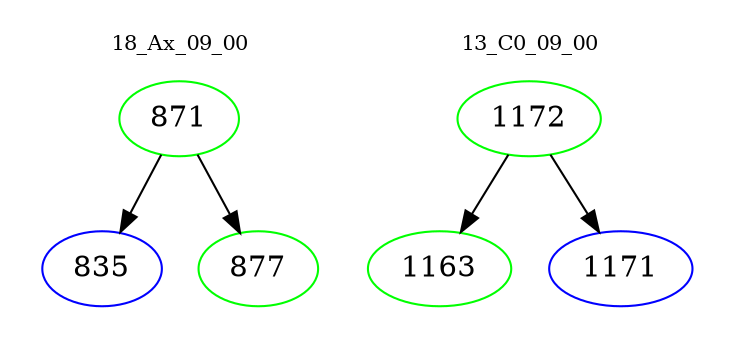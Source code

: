 digraph{
subgraph cluster_0 {
color = white
label = "18_Ax_09_00";
fontsize=10;
T0_871 [label="871", color="green"]
T0_871 -> T0_835 [color="black"]
T0_835 [label="835", color="blue"]
T0_871 -> T0_877 [color="black"]
T0_877 [label="877", color="green"]
}
subgraph cluster_1 {
color = white
label = "13_C0_09_00";
fontsize=10;
T1_1172 [label="1172", color="green"]
T1_1172 -> T1_1163 [color="black"]
T1_1163 [label="1163", color="green"]
T1_1172 -> T1_1171 [color="black"]
T1_1171 [label="1171", color="blue"]
}
}
